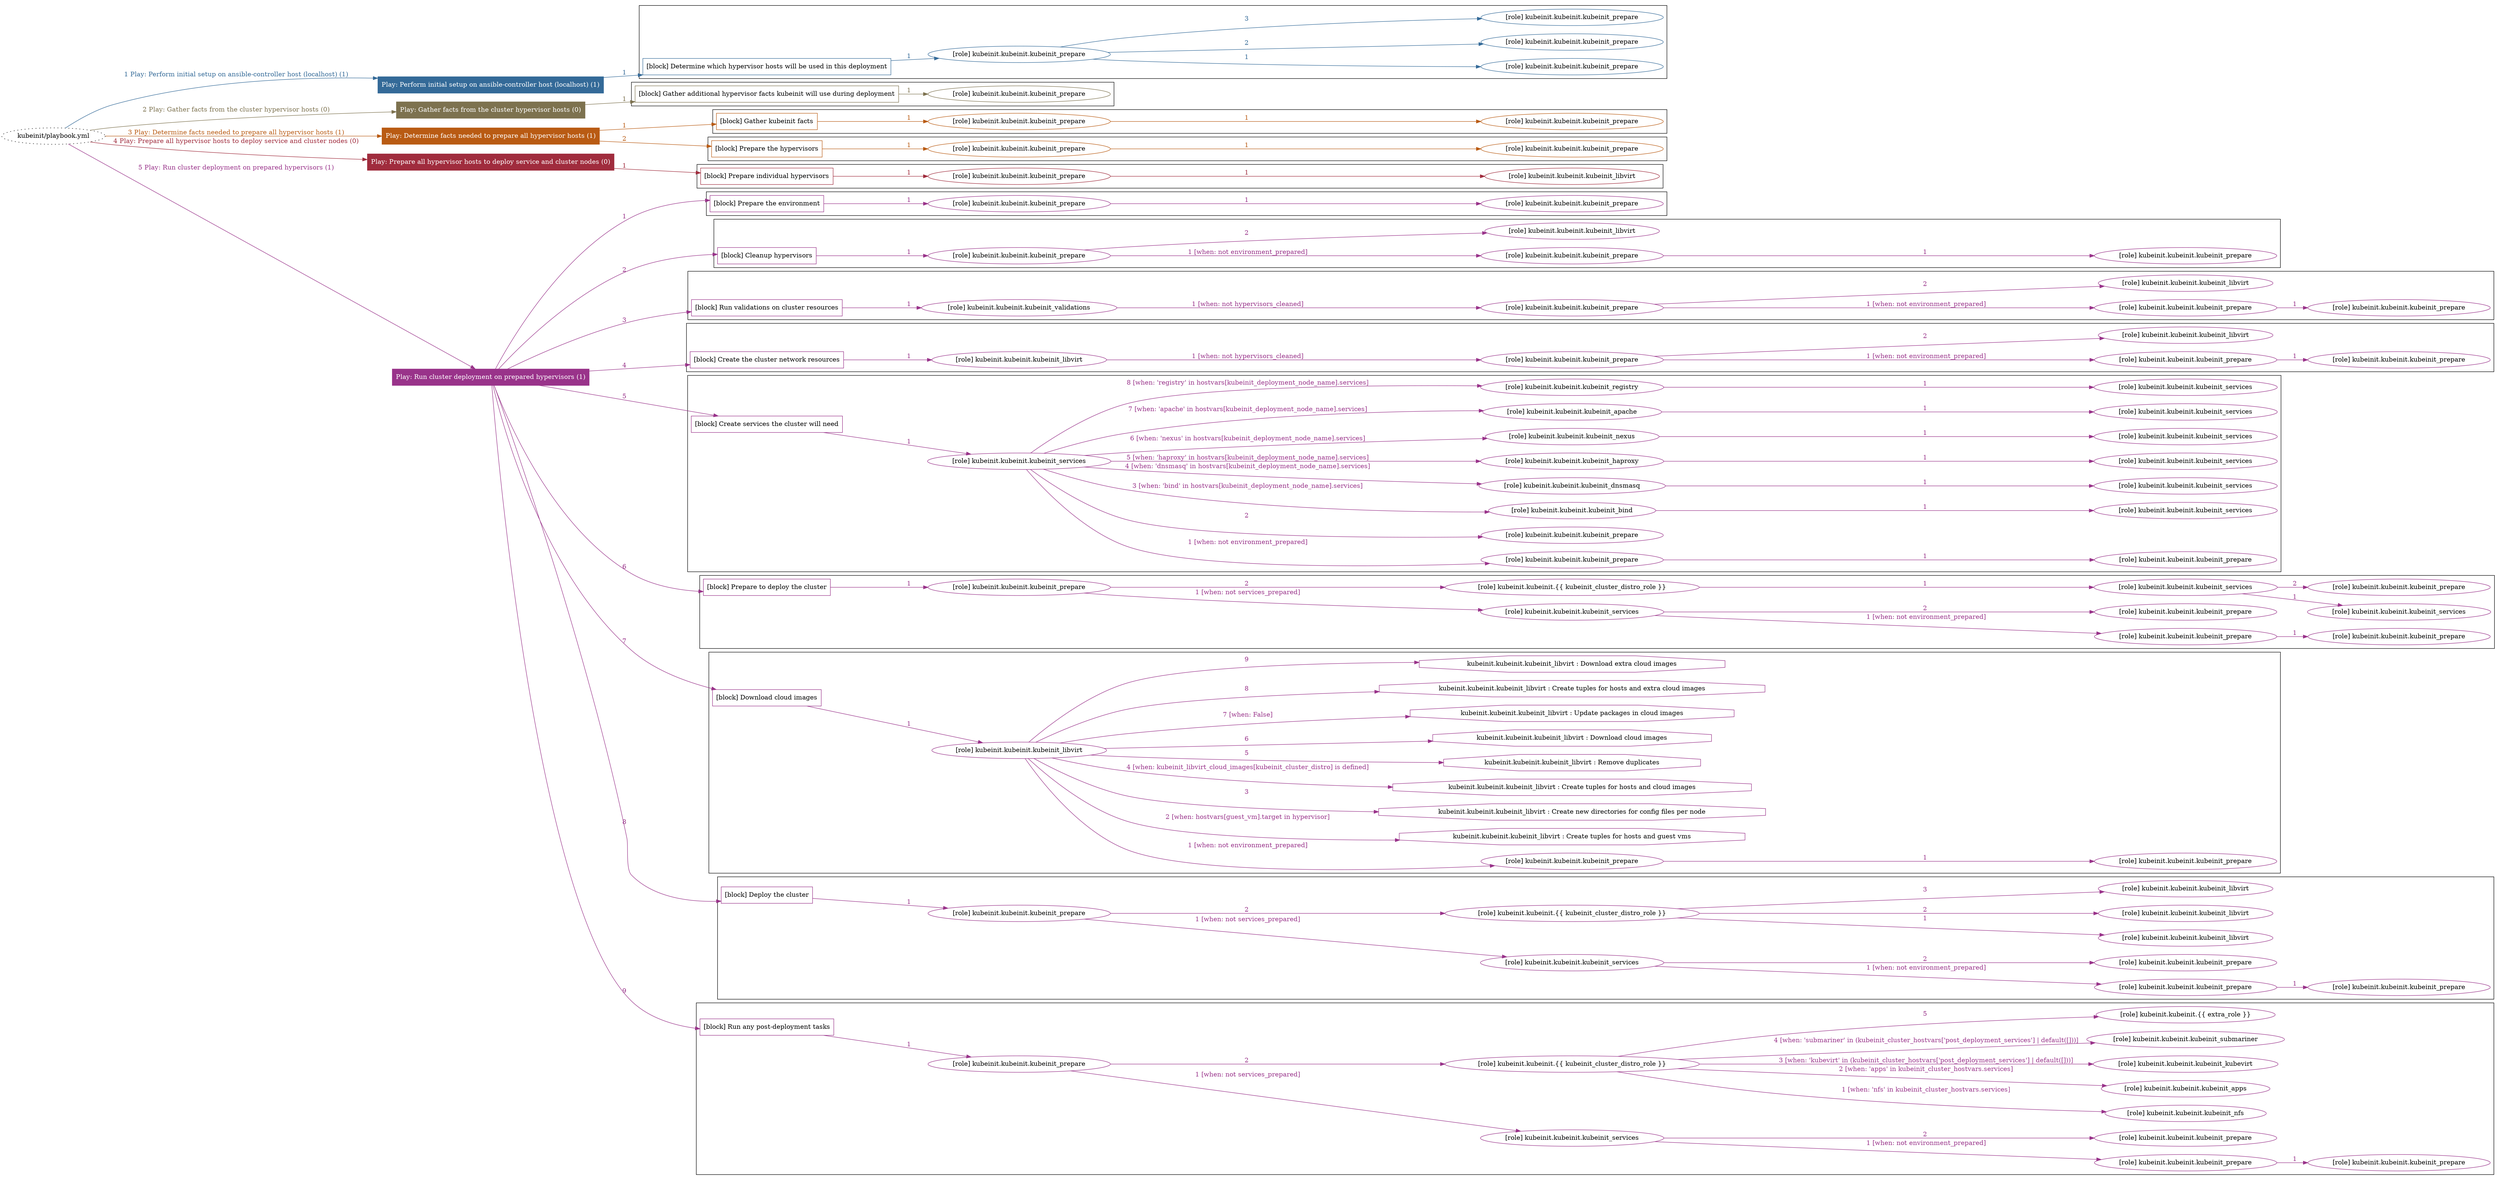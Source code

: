 digraph {
	graph [concentrate=true ordering=in rankdir=LR ratio=fill]
	edge [esep=5 sep=10]
	"kubeinit/playbook.yml" [URL="/home/runner/work/kubeinit/kubeinit/kubeinit/playbook.yml" id=playbook_8acc7122 style=dotted]
	"kubeinit/playbook.yml" -> play_055368ba [label="1 Play: Perform initial setup on ansible-controller host (localhost) (1)" color="#346a98" fontcolor="#346a98" id=edge_playbook_8acc7122_play_055368ba labeltooltip="1 Play: Perform initial setup on ansible-controller host (localhost) (1)" tooltip="1 Play: Perform initial setup on ansible-controller host (localhost) (1)"]
	subgraph "Play: Perform initial setup on ansible-controller host (localhost) (1)" {
		play_055368ba [label="Play: Perform initial setup on ansible-controller host (localhost) (1)" URL="/home/runner/work/kubeinit/kubeinit/kubeinit/playbook.yml" color="#346a98" fontcolor="#ffffff" id=play_055368ba shape=box style=filled tooltip=localhost]
		play_055368ba -> block_9cd0622a [label=1 color="#346a98" fontcolor="#346a98" id=edge_1_play_055368ba_block_9cd0622a labeltooltip=1 tooltip=1]
		subgraph cluster_block_9cd0622a {
			block_9cd0622a [label="[block] Determine which hypervisor hosts will be used in this deployment" URL="/home/runner/work/kubeinit/kubeinit/kubeinit/playbook.yml" color="#346a98" id=block_9cd0622a labeltooltip="Determine which hypervisor hosts will be used in this deployment" shape=box tooltip="Determine which hypervisor hosts will be used in this deployment"]
			block_9cd0622a -> role_b321a435 [label="1 " color="#346a98" fontcolor="#346a98" id=edge_1_block_9cd0622a_role_b321a435 labeltooltip="1 " tooltip="1 "]
			subgraph "kubeinit.kubeinit.kubeinit_prepare" {
				role_b321a435 [label="[role] kubeinit.kubeinit.kubeinit_prepare" URL="/home/runner/work/kubeinit/kubeinit/kubeinit/playbook.yml" color="#346a98" id=role_b321a435 tooltip="kubeinit.kubeinit.kubeinit_prepare"]
				role_b321a435 -> role_3ad2905a [label="1 " color="#346a98" fontcolor="#346a98" id=edge_1_role_b321a435_role_3ad2905a labeltooltip="1 " tooltip="1 "]
				subgraph "kubeinit.kubeinit.kubeinit_prepare" {
					role_3ad2905a [label="[role] kubeinit.kubeinit.kubeinit_prepare" URL="/home/runner/.ansible/collections/ansible_collections/kubeinit/kubeinit/roles/kubeinit_prepare/tasks/build_hypervisors_group.yml" color="#346a98" id=role_3ad2905a tooltip="kubeinit.kubeinit.kubeinit_prepare"]
				}
				role_b321a435 -> role_faac7aa3 [label="2 " color="#346a98" fontcolor="#346a98" id=edge_2_role_b321a435_role_faac7aa3 labeltooltip="2 " tooltip="2 "]
				subgraph "kubeinit.kubeinit.kubeinit_prepare" {
					role_faac7aa3 [label="[role] kubeinit.kubeinit.kubeinit_prepare" URL="/home/runner/.ansible/collections/ansible_collections/kubeinit/kubeinit/roles/kubeinit_prepare/tasks/build_hypervisors_group.yml" color="#346a98" id=role_faac7aa3 tooltip="kubeinit.kubeinit.kubeinit_prepare"]
				}
				role_b321a435 -> role_0eba70b4 [label="3 " color="#346a98" fontcolor="#346a98" id=edge_3_role_b321a435_role_0eba70b4 labeltooltip="3 " tooltip="3 "]
				subgraph "kubeinit.kubeinit.kubeinit_prepare" {
					role_0eba70b4 [label="[role] kubeinit.kubeinit.kubeinit_prepare" URL="/home/runner/.ansible/collections/ansible_collections/kubeinit/kubeinit/roles/kubeinit_prepare/tasks/build_hypervisors_group.yml" color="#346a98" id=role_0eba70b4 tooltip="kubeinit.kubeinit.kubeinit_prepare"]
				}
			}
		}
	}
	"kubeinit/playbook.yml" -> play_154487a5 [label="2 Play: Gather facts from the cluster hypervisor hosts (0)" color="#7d724f" fontcolor="#7d724f" id=edge_playbook_8acc7122_play_154487a5 labeltooltip="2 Play: Gather facts from the cluster hypervisor hosts (0)" tooltip="2 Play: Gather facts from the cluster hypervisor hosts (0)"]
	subgraph "Play: Gather facts from the cluster hypervisor hosts (0)" {
		play_154487a5 [label="Play: Gather facts from the cluster hypervisor hosts (0)" URL="/home/runner/work/kubeinit/kubeinit/kubeinit/playbook.yml" color="#7d724f" fontcolor="#ffffff" id=play_154487a5 shape=box style=filled tooltip="Play: Gather facts from the cluster hypervisor hosts (0)"]
		play_154487a5 -> block_16df0af8 [label=1 color="#7d724f" fontcolor="#7d724f" id=edge_1_play_154487a5_block_16df0af8 labeltooltip=1 tooltip=1]
		subgraph cluster_block_16df0af8 {
			block_16df0af8 [label="[block] Gather additional hypervisor facts kubeinit will use during deployment" URL="/home/runner/work/kubeinit/kubeinit/kubeinit/playbook.yml" color="#7d724f" id=block_16df0af8 labeltooltip="Gather additional hypervisor facts kubeinit will use during deployment" shape=box tooltip="Gather additional hypervisor facts kubeinit will use during deployment"]
			block_16df0af8 -> role_11e16436 [label="1 " color="#7d724f" fontcolor="#7d724f" id=edge_1_block_16df0af8_role_11e16436 labeltooltip="1 " tooltip="1 "]
			subgraph "kubeinit.kubeinit.kubeinit_prepare" {
				role_11e16436 [label="[role] kubeinit.kubeinit.kubeinit_prepare" URL="/home/runner/work/kubeinit/kubeinit/kubeinit/playbook.yml" color="#7d724f" id=role_11e16436 tooltip="kubeinit.kubeinit.kubeinit_prepare"]
			}
		}
	}
	"kubeinit/playbook.yml" -> play_773056f7 [label="3 Play: Determine facts needed to prepare all hypervisor hosts (1)" color="#b95b13" fontcolor="#b95b13" id=edge_playbook_8acc7122_play_773056f7 labeltooltip="3 Play: Determine facts needed to prepare all hypervisor hosts (1)" tooltip="3 Play: Determine facts needed to prepare all hypervisor hosts (1)"]
	subgraph "Play: Determine facts needed to prepare all hypervisor hosts (1)" {
		play_773056f7 [label="Play: Determine facts needed to prepare all hypervisor hosts (1)" URL="/home/runner/work/kubeinit/kubeinit/kubeinit/playbook.yml" color="#b95b13" fontcolor="#ffffff" id=play_773056f7 shape=box style=filled tooltip=localhost]
		play_773056f7 -> block_b946d9c5 [label=1 color="#b95b13" fontcolor="#b95b13" id=edge_1_play_773056f7_block_b946d9c5 labeltooltip=1 tooltip=1]
		subgraph cluster_block_b946d9c5 {
			block_b946d9c5 [label="[block] Gather kubeinit facts" URL="/home/runner/work/kubeinit/kubeinit/kubeinit/playbook.yml" color="#b95b13" id=block_b946d9c5 labeltooltip="Gather kubeinit facts" shape=box tooltip="Gather kubeinit facts"]
			block_b946d9c5 -> role_1a8c73c3 [label="1 " color="#b95b13" fontcolor="#b95b13" id=edge_1_block_b946d9c5_role_1a8c73c3 labeltooltip="1 " tooltip="1 "]
			subgraph "kubeinit.kubeinit.kubeinit_prepare" {
				role_1a8c73c3 [label="[role] kubeinit.kubeinit.kubeinit_prepare" URL="/home/runner/work/kubeinit/kubeinit/kubeinit/playbook.yml" color="#b95b13" id=role_1a8c73c3 tooltip="kubeinit.kubeinit.kubeinit_prepare"]
				role_1a8c73c3 -> role_1401dbda [label="1 " color="#b95b13" fontcolor="#b95b13" id=edge_1_role_1a8c73c3_role_1401dbda labeltooltip="1 " tooltip="1 "]
				subgraph "kubeinit.kubeinit.kubeinit_prepare" {
					role_1401dbda [label="[role] kubeinit.kubeinit.kubeinit_prepare" URL="/home/runner/.ansible/collections/ansible_collections/kubeinit/kubeinit/roles/kubeinit_prepare/tasks/gather_kubeinit_facts.yml" color="#b95b13" id=role_1401dbda tooltip="kubeinit.kubeinit.kubeinit_prepare"]
				}
			}
		}
		play_773056f7 -> block_0e504017 [label=2 color="#b95b13" fontcolor="#b95b13" id=edge_2_play_773056f7_block_0e504017 labeltooltip=2 tooltip=2]
		subgraph cluster_block_0e504017 {
			block_0e504017 [label="[block] Prepare the hypervisors" URL="/home/runner/work/kubeinit/kubeinit/kubeinit/playbook.yml" color="#b95b13" id=block_0e504017 labeltooltip="Prepare the hypervisors" shape=box tooltip="Prepare the hypervisors"]
			block_0e504017 -> role_1cb73514 [label="1 " color="#b95b13" fontcolor="#b95b13" id=edge_1_block_0e504017_role_1cb73514 labeltooltip="1 " tooltip="1 "]
			subgraph "kubeinit.kubeinit.kubeinit_prepare" {
				role_1cb73514 [label="[role] kubeinit.kubeinit.kubeinit_prepare" URL="/home/runner/work/kubeinit/kubeinit/kubeinit/playbook.yml" color="#b95b13" id=role_1cb73514 tooltip="kubeinit.kubeinit.kubeinit_prepare"]
				role_1cb73514 -> role_f66990b8 [label="1 " color="#b95b13" fontcolor="#b95b13" id=edge_1_role_1cb73514_role_f66990b8 labeltooltip="1 " tooltip="1 "]
				subgraph "kubeinit.kubeinit.kubeinit_prepare" {
					role_f66990b8 [label="[role] kubeinit.kubeinit.kubeinit_prepare" URL="/home/runner/.ansible/collections/ansible_collections/kubeinit/kubeinit/roles/kubeinit_prepare/tasks/gather_kubeinit_facts.yml" color="#b95b13" id=role_f66990b8 tooltip="kubeinit.kubeinit.kubeinit_prepare"]
				}
			}
		}
	}
	"kubeinit/playbook.yml" -> play_b32f1533 [label="4 Play: Prepare all hypervisor hosts to deploy service and cluster nodes (0)" color="#a02c3d" fontcolor="#a02c3d" id=edge_playbook_8acc7122_play_b32f1533 labeltooltip="4 Play: Prepare all hypervisor hosts to deploy service and cluster nodes (0)" tooltip="4 Play: Prepare all hypervisor hosts to deploy service and cluster nodes (0)"]
	subgraph "Play: Prepare all hypervisor hosts to deploy service and cluster nodes (0)" {
		play_b32f1533 [label="Play: Prepare all hypervisor hosts to deploy service and cluster nodes (0)" URL="/home/runner/work/kubeinit/kubeinit/kubeinit/playbook.yml" color="#a02c3d" fontcolor="#ffffff" id=play_b32f1533 shape=box style=filled tooltip="Play: Prepare all hypervisor hosts to deploy service and cluster nodes (0)"]
		play_b32f1533 -> block_41261415 [label=1 color="#a02c3d" fontcolor="#a02c3d" id=edge_1_play_b32f1533_block_41261415 labeltooltip=1 tooltip=1]
		subgraph cluster_block_41261415 {
			block_41261415 [label="[block] Prepare individual hypervisors" URL="/home/runner/work/kubeinit/kubeinit/kubeinit/playbook.yml" color="#a02c3d" id=block_41261415 labeltooltip="Prepare individual hypervisors" shape=box tooltip="Prepare individual hypervisors"]
			block_41261415 -> role_50151a56 [label="1 " color="#a02c3d" fontcolor="#a02c3d" id=edge_1_block_41261415_role_50151a56 labeltooltip="1 " tooltip="1 "]
			subgraph "kubeinit.kubeinit.kubeinit_prepare" {
				role_50151a56 [label="[role] kubeinit.kubeinit.kubeinit_prepare" URL="/home/runner/work/kubeinit/kubeinit/kubeinit/playbook.yml" color="#a02c3d" id=role_50151a56 tooltip="kubeinit.kubeinit.kubeinit_prepare"]
				role_50151a56 -> role_77604e1d [label="1 " color="#a02c3d" fontcolor="#a02c3d" id=edge_1_role_50151a56_role_77604e1d labeltooltip="1 " tooltip="1 "]
				subgraph "kubeinit.kubeinit.kubeinit_libvirt" {
					role_77604e1d [label="[role] kubeinit.kubeinit.kubeinit_libvirt" URL="/home/runner/.ansible/collections/ansible_collections/kubeinit/kubeinit/roles/kubeinit_prepare/tasks/prepare_hypervisor.yml" color="#a02c3d" id=role_77604e1d tooltip="kubeinit.kubeinit.kubeinit_libvirt"]
				}
			}
		}
	}
	"kubeinit/playbook.yml" -> play_2c78825a [label="5 Play: Run cluster deployment on prepared hypervisors (1)" color="#99338a" fontcolor="#99338a" id=edge_playbook_8acc7122_play_2c78825a labeltooltip="5 Play: Run cluster deployment on prepared hypervisors (1)" tooltip="5 Play: Run cluster deployment on prepared hypervisors (1)"]
	subgraph "Play: Run cluster deployment on prepared hypervisors (1)" {
		play_2c78825a [label="Play: Run cluster deployment on prepared hypervisors (1)" URL="/home/runner/work/kubeinit/kubeinit/kubeinit/playbook.yml" color="#99338a" fontcolor="#ffffff" id=play_2c78825a shape=box style=filled tooltip=localhost]
		play_2c78825a -> block_14694b94 [label=1 color="#99338a" fontcolor="#99338a" id=edge_1_play_2c78825a_block_14694b94 labeltooltip=1 tooltip=1]
		subgraph cluster_block_14694b94 {
			block_14694b94 [label="[block] Prepare the environment" URL="/home/runner/work/kubeinit/kubeinit/kubeinit/playbook.yml" color="#99338a" id=block_14694b94 labeltooltip="Prepare the environment" shape=box tooltip="Prepare the environment"]
			block_14694b94 -> role_b875443b [label="1 " color="#99338a" fontcolor="#99338a" id=edge_1_block_14694b94_role_b875443b labeltooltip="1 " tooltip="1 "]
			subgraph "kubeinit.kubeinit.kubeinit_prepare" {
				role_b875443b [label="[role] kubeinit.kubeinit.kubeinit_prepare" URL="/home/runner/work/kubeinit/kubeinit/kubeinit/playbook.yml" color="#99338a" id=role_b875443b tooltip="kubeinit.kubeinit.kubeinit_prepare"]
				role_b875443b -> role_2b0bcfcd [label="1 " color="#99338a" fontcolor="#99338a" id=edge_1_role_b875443b_role_2b0bcfcd labeltooltip="1 " tooltip="1 "]
				subgraph "kubeinit.kubeinit.kubeinit_prepare" {
					role_2b0bcfcd [label="[role] kubeinit.kubeinit.kubeinit_prepare" URL="/home/runner/.ansible/collections/ansible_collections/kubeinit/kubeinit/roles/kubeinit_prepare/tasks/gather_kubeinit_facts.yml" color="#99338a" id=role_2b0bcfcd tooltip="kubeinit.kubeinit.kubeinit_prepare"]
				}
			}
		}
		play_2c78825a -> block_43b31aeb [label=2 color="#99338a" fontcolor="#99338a" id=edge_2_play_2c78825a_block_43b31aeb labeltooltip=2 tooltip=2]
		subgraph cluster_block_43b31aeb {
			block_43b31aeb [label="[block] Cleanup hypervisors" URL="/home/runner/work/kubeinit/kubeinit/kubeinit/playbook.yml" color="#99338a" id=block_43b31aeb labeltooltip="Cleanup hypervisors" shape=box tooltip="Cleanup hypervisors"]
			block_43b31aeb -> role_be0dad6c [label="1 " color="#99338a" fontcolor="#99338a" id=edge_1_block_43b31aeb_role_be0dad6c labeltooltip="1 " tooltip="1 "]
			subgraph "kubeinit.kubeinit.kubeinit_prepare" {
				role_be0dad6c [label="[role] kubeinit.kubeinit.kubeinit_prepare" URL="/home/runner/work/kubeinit/kubeinit/kubeinit/playbook.yml" color="#99338a" id=role_be0dad6c tooltip="kubeinit.kubeinit.kubeinit_prepare"]
				role_be0dad6c -> role_e060041f [label="1 [when: not environment_prepared]" color="#99338a" fontcolor="#99338a" id=edge_1_role_be0dad6c_role_e060041f labeltooltip="1 [when: not environment_prepared]" tooltip="1 [when: not environment_prepared]"]
				subgraph "kubeinit.kubeinit.kubeinit_prepare" {
					role_e060041f [label="[role] kubeinit.kubeinit.kubeinit_prepare" URL="/home/runner/.ansible/collections/ansible_collections/kubeinit/kubeinit/roles/kubeinit_prepare/tasks/cleanup_hypervisors.yml" color="#99338a" id=role_e060041f tooltip="kubeinit.kubeinit.kubeinit_prepare"]
					role_e060041f -> role_255980b9 [label="1 " color="#99338a" fontcolor="#99338a" id=edge_1_role_e060041f_role_255980b9 labeltooltip="1 " tooltip="1 "]
					subgraph "kubeinit.kubeinit.kubeinit_prepare" {
						role_255980b9 [label="[role] kubeinit.kubeinit.kubeinit_prepare" URL="/home/runner/.ansible/collections/ansible_collections/kubeinit/kubeinit/roles/kubeinit_prepare/tasks/gather_kubeinit_facts.yml" color="#99338a" id=role_255980b9 tooltip="kubeinit.kubeinit.kubeinit_prepare"]
					}
				}
				role_be0dad6c -> role_e2155253 [label="2 " color="#99338a" fontcolor="#99338a" id=edge_2_role_be0dad6c_role_e2155253 labeltooltip="2 " tooltip="2 "]
				subgraph "kubeinit.kubeinit.kubeinit_libvirt" {
					role_e2155253 [label="[role] kubeinit.kubeinit.kubeinit_libvirt" URL="/home/runner/.ansible/collections/ansible_collections/kubeinit/kubeinit/roles/kubeinit_prepare/tasks/cleanup_hypervisors.yml" color="#99338a" id=role_e2155253 tooltip="kubeinit.kubeinit.kubeinit_libvirt"]
				}
			}
		}
		play_2c78825a -> block_7e7cb596 [label=3 color="#99338a" fontcolor="#99338a" id=edge_3_play_2c78825a_block_7e7cb596 labeltooltip=3 tooltip=3]
		subgraph cluster_block_7e7cb596 {
			block_7e7cb596 [label="[block] Run validations on cluster resources" URL="/home/runner/work/kubeinit/kubeinit/kubeinit/playbook.yml" color="#99338a" id=block_7e7cb596 labeltooltip="Run validations on cluster resources" shape=box tooltip="Run validations on cluster resources"]
			block_7e7cb596 -> role_c0f27262 [label="1 " color="#99338a" fontcolor="#99338a" id=edge_1_block_7e7cb596_role_c0f27262 labeltooltip="1 " tooltip="1 "]
			subgraph "kubeinit.kubeinit.kubeinit_validations" {
				role_c0f27262 [label="[role] kubeinit.kubeinit.kubeinit_validations" URL="/home/runner/work/kubeinit/kubeinit/kubeinit/playbook.yml" color="#99338a" id=role_c0f27262 tooltip="kubeinit.kubeinit.kubeinit_validations"]
				role_c0f27262 -> role_0dc8b011 [label="1 [when: not hypervisors_cleaned]" color="#99338a" fontcolor="#99338a" id=edge_1_role_c0f27262_role_0dc8b011 labeltooltip="1 [when: not hypervisors_cleaned]" tooltip="1 [when: not hypervisors_cleaned]"]
				subgraph "kubeinit.kubeinit.kubeinit_prepare" {
					role_0dc8b011 [label="[role] kubeinit.kubeinit.kubeinit_prepare" URL="/home/runner/.ansible/collections/ansible_collections/kubeinit/kubeinit/roles/kubeinit_validations/tasks/main.yml" color="#99338a" id=role_0dc8b011 tooltip="kubeinit.kubeinit.kubeinit_prepare"]
					role_0dc8b011 -> role_ab8c760f [label="1 [when: not environment_prepared]" color="#99338a" fontcolor="#99338a" id=edge_1_role_0dc8b011_role_ab8c760f labeltooltip="1 [when: not environment_prepared]" tooltip="1 [when: not environment_prepared]"]
					subgraph "kubeinit.kubeinit.kubeinit_prepare" {
						role_ab8c760f [label="[role] kubeinit.kubeinit.kubeinit_prepare" URL="/home/runner/.ansible/collections/ansible_collections/kubeinit/kubeinit/roles/kubeinit_prepare/tasks/cleanup_hypervisors.yml" color="#99338a" id=role_ab8c760f tooltip="kubeinit.kubeinit.kubeinit_prepare"]
						role_ab8c760f -> role_893e3db9 [label="1 " color="#99338a" fontcolor="#99338a" id=edge_1_role_ab8c760f_role_893e3db9 labeltooltip="1 " tooltip="1 "]
						subgraph "kubeinit.kubeinit.kubeinit_prepare" {
							role_893e3db9 [label="[role] kubeinit.kubeinit.kubeinit_prepare" URL="/home/runner/.ansible/collections/ansible_collections/kubeinit/kubeinit/roles/kubeinit_prepare/tasks/gather_kubeinit_facts.yml" color="#99338a" id=role_893e3db9 tooltip="kubeinit.kubeinit.kubeinit_prepare"]
						}
					}
					role_0dc8b011 -> role_ab587230 [label="2 " color="#99338a" fontcolor="#99338a" id=edge_2_role_0dc8b011_role_ab587230 labeltooltip="2 " tooltip="2 "]
					subgraph "kubeinit.kubeinit.kubeinit_libvirt" {
						role_ab587230 [label="[role] kubeinit.kubeinit.kubeinit_libvirt" URL="/home/runner/.ansible/collections/ansible_collections/kubeinit/kubeinit/roles/kubeinit_prepare/tasks/cleanup_hypervisors.yml" color="#99338a" id=role_ab587230 tooltip="kubeinit.kubeinit.kubeinit_libvirt"]
					}
				}
			}
		}
		play_2c78825a -> block_f83cd84d [label=4 color="#99338a" fontcolor="#99338a" id=edge_4_play_2c78825a_block_f83cd84d labeltooltip=4 tooltip=4]
		subgraph cluster_block_f83cd84d {
			block_f83cd84d [label="[block] Create the cluster network resources" URL="/home/runner/work/kubeinit/kubeinit/kubeinit/playbook.yml" color="#99338a" id=block_f83cd84d labeltooltip="Create the cluster network resources" shape=box tooltip="Create the cluster network resources"]
			block_f83cd84d -> role_9f798d1d [label="1 " color="#99338a" fontcolor="#99338a" id=edge_1_block_f83cd84d_role_9f798d1d labeltooltip="1 " tooltip="1 "]
			subgraph "kubeinit.kubeinit.kubeinit_libvirt" {
				role_9f798d1d [label="[role] kubeinit.kubeinit.kubeinit_libvirt" URL="/home/runner/work/kubeinit/kubeinit/kubeinit/playbook.yml" color="#99338a" id=role_9f798d1d tooltip="kubeinit.kubeinit.kubeinit_libvirt"]
				role_9f798d1d -> role_b241043e [label="1 [when: not hypervisors_cleaned]" color="#99338a" fontcolor="#99338a" id=edge_1_role_9f798d1d_role_b241043e labeltooltip="1 [when: not hypervisors_cleaned]" tooltip="1 [when: not hypervisors_cleaned]"]
				subgraph "kubeinit.kubeinit.kubeinit_prepare" {
					role_b241043e [label="[role] kubeinit.kubeinit.kubeinit_prepare" URL="/home/runner/.ansible/collections/ansible_collections/kubeinit/kubeinit/roles/kubeinit_libvirt/tasks/create_network.yml" color="#99338a" id=role_b241043e tooltip="kubeinit.kubeinit.kubeinit_prepare"]
					role_b241043e -> role_e52ae0af [label="1 [when: not environment_prepared]" color="#99338a" fontcolor="#99338a" id=edge_1_role_b241043e_role_e52ae0af labeltooltip="1 [when: not environment_prepared]" tooltip="1 [when: not environment_prepared]"]
					subgraph "kubeinit.kubeinit.kubeinit_prepare" {
						role_e52ae0af [label="[role] kubeinit.kubeinit.kubeinit_prepare" URL="/home/runner/.ansible/collections/ansible_collections/kubeinit/kubeinit/roles/kubeinit_prepare/tasks/cleanup_hypervisors.yml" color="#99338a" id=role_e52ae0af tooltip="kubeinit.kubeinit.kubeinit_prepare"]
						role_e52ae0af -> role_85166c52 [label="1 " color="#99338a" fontcolor="#99338a" id=edge_1_role_e52ae0af_role_85166c52 labeltooltip="1 " tooltip="1 "]
						subgraph "kubeinit.kubeinit.kubeinit_prepare" {
							role_85166c52 [label="[role] kubeinit.kubeinit.kubeinit_prepare" URL="/home/runner/.ansible/collections/ansible_collections/kubeinit/kubeinit/roles/kubeinit_prepare/tasks/gather_kubeinit_facts.yml" color="#99338a" id=role_85166c52 tooltip="kubeinit.kubeinit.kubeinit_prepare"]
						}
					}
					role_b241043e -> role_004bcf8d [label="2 " color="#99338a" fontcolor="#99338a" id=edge_2_role_b241043e_role_004bcf8d labeltooltip="2 " tooltip="2 "]
					subgraph "kubeinit.kubeinit.kubeinit_libvirt" {
						role_004bcf8d [label="[role] kubeinit.kubeinit.kubeinit_libvirt" URL="/home/runner/.ansible/collections/ansible_collections/kubeinit/kubeinit/roles/kubeinit_prepare/tasks/cleanup_hypervisors.yml" color="#99338a" id=role_004bcf8d tooltip="kubeinit.kubeinit.kubeinit_libvirt"]
					}
				}
			}
		}
		play_2c78825a -> block_ec16dcaa [label=5 color="#99338a" fontcolor="#99338a" id=edge_5_play_2c78825a_block_ec16dcaa labeltooltip=5 tooltip=5]
		subgraph cluster_block_ec16dcaa {
			block_ec16dcaa [label="[block] Create services the cluster will need" URL="/home/runner/work/kubeinit/kubeinit/kubeinit/playbook.yml" color="#99338a" id=block_ec16dcaa labeltooltip="Create services the cluster will need" shape=box tooltip="Create services the cluster will need"]
			block_ec16dcaa -> role_a5c4cbb5 [label="1 " color="#99338a" fontcolor="#99338a" id=edge_1_block_ec16dcaa_role_a5c4cbb5 labeltooltip="1 " tooltip="1 "]
			subgraph "kubeinit.kubeinit.kubeinit_services" {
				role_a5c4cbb5 [label="[role] kubeinit.kubeinit.kubeinit_services" URL="/home/runner/work/kubeinit/kubeinit/kubeinit/playbook.yml" color="#99338a" id=role_a5c4cbb5 tooltip="kubeinit.kubeinit.kubeinit_services"]
				role_a5c4cbb5 -> role_b9953286 [label="1 [when: not environment_prepared]" color="#99338a" fontcolor="#99338a" id=edge_1_role_a5c4cbb5_role_b9953286 labeltooltip="1 [when: not environment_prepared]" tooltip="1 [when: not environment_prepared]"]
				subgraph "kubeinit.kubeinit.kubeinit_prepare" {
					role_b9953286 [label="[role] kubeinit.kubeinit.kubeinit_prepare" URL="/home/runner/.ansible/collections/ansible_collections/kubeinit/kubeinit/roles/kubeinit_services/tasks/main.yml" color="#99338a" id=role_b9953286 tooltip="kubeinit.kubeinit.kubeinit_prepare"]
					role_b9953286 -> role_d37a9f11 [label="1 " color="#99338a" fontcolor="#99338a" id=edge_1_role_b9953286_role_d37a9f11 labeltooltip="1 " tooltip="1 "]
					subgraph "kubeinit.kubeinit.kubeinit_prepare" {
						role_d37a9f11 [label="[role] kubeinit.kubeinit.kubeinit_prepare" URL="/home/runner/.ansible/collections/ansible_collections/kubeinit/kubeinit/roles/kubeinit_prepare/tasks/gather_kubeinit_facts.yml" color="#99338a" id=role_d37a9f11 tooltip="kubeinit.kubeinit.kubeinit_prepare"]
					}
				}
				role_a5c4cbb5 -> role_a608618c [label="2 " color="#99338a" fontcolor="#99338a" id=edge_2_role_a5c4cbb5_role_a608618c labeltooltip="2 " tooltip="2 "]
				subgraph "kubeinit.kubeinit.kubeinit_prepare" {
					role_a608618c [label="[role] kubeinit.kubeinit.kubeinit_prepare" URL="/home/runner/.ansible/collections/ansible_collections/kubeinit/kubeinit/roles/kubeinit_services/tasks/00_create_service_pod.yml" color="#99338a" id=role_a608618c tooltip="kubeinit.kubeinit.kubeinit_prepare"]
				}
				role_a5c4cbb5 -> role_401cc663 [label="3 [when: 'bind' in hostvars[kubeinit_deployment_node_name].services]" color="#99338a" fontcolor="#99338a" id=edge_3_role_a5c4cbb5_role_401cc663 labeltooltip="3 [when: 'bind' in hostvars[kubeinit_deployment_node_name].services]" tooltip="3 [when: 'bind' in hostvars[kubeinit_deployment_node_name].services]"]
				subgraph "kubeinit.kubeinit.kubeinit_bind" {
					role_401cc663 [label="[role] kubeinit.kubeinit.kubeinit_bind" URL="/home/runner/.ansible/collections/ansible_collections/kubeinit/kubeinit/roles/kubeinit_services/tasks/start_services_containers.yml" color="#99338a" id=role_401cc663 tooltip="kubeinit.kubeinit.kubeinit_bind"]
					role_401cc663 -> role_d2188cb8 [label="1 " color="#99338a" fontcolor="#99338a" id=edge_1_role_401cc663_role_d2188cb8 labeltooltip="1 " tooltip="1 "]
					subgraph "kubeinit.kubeinit.kubeinit_services" {
						role_d2188cb8 [label="[role] kubeinit.kubeinit.kubeinit_services" URL="/home/runner/.ansible/collections/ansible_collections/kubeinit/kubeinit/roles/kubeinit_bind/tasks/main.yml" color="#99338a" id=role_d2188cb8 tooltip="kubeinit.kubeinit.kubeinit_services"]
					}
				}
				role_a5c4cbb5 -> role_1601eb95 [label="4 [when: 'dnsmasq' in hostvars[kubeinit_deployment_node_name].services]" color="#99338a" fontcolor="#99338a" id=edge_4_role_a5c4cbb5_role_1601eb95 labeltooltip="4 [when: 'dnsmasq' in hostvars[kubeinit_deployment_node_name].services]" tooltip="4 [when: 'dnsmasq' in hostvars[kubeinit_deployment_node_name].services]"]
				subgraph "kubeinit.kubeinit.kubeinit_dnsmasq" {
					role_1601eb95 [label="[role] kubeinit.kubeinit.kubeinit_dnsmasq" URL="/home/runner/.ansible/collections/ansible_collections/kubeinit/kubeinit/roles/kubeinit_services/tasks/start_services_containers.yml" color="#99338a" id=role_1601eb95 tooltip="kubeinit.kubeinit.kubeinit_dnsmasq"]
					role_1601eb95 -> role_7f98b9ae [label="1 " color="#99338a" fontcolor="#99338a" id=edge_1_role_1601eb95_role_7f98b9ae labeltooltip="1 " tooltip="1 "]
					subgraph "kubeinit.kubeinit.kubeinit_services" {
						role_7f98b9ae [label="[role] kubeinit.kubeinit.kubeinit_services" URL="/home/runner/.ansible/collections/ansible_collections/kubeinit/kubeinit/roles/kubeinit_dnsmasq/tasks/main.yml" color="#99338a" id=role_7f98b9ae tooltip="kubeinit.kubeinit.kubeinit_services"]
					}
				}
				role_a5c4cbb5 -> role_09a3c6ac [label="5 [when: 'haproxy' in hostvars[kubeinit_deployment_node_name].services]" color="#99338a" fontcolor="#99338a" id=edge_5_role_a5c4cbb5_role_09a3c6ac labeltooltip="5 [when: 'haproxy' in hostvars[kubeinit_deployment_node_name].services]" tooltip="5 [when: 'haproxy' in hostvars[kubeinit_deployment_node_name].services]"]
				subgraph "kubeinit.kubeinit.kubeinit_haproxy" {
					role_09a3c6ac [label="[role] kubeinit.kubeinit.kubeinit_haproxy" URL="/home/runner/.ansible/collections/ansible_collections/kubeinit/kubeinit/roles/kubeinit_services/tasks/start_services_containers.yml" color="#99338a" id=role_09a3c6ac tooltip="kubeinit.kubeinit.kubeinit_haproxy"]
					role_09a3c6ac -> role_3c6b692c [label="1 " color="#99338a" fontcolor="#99338a" id=edge_1_role_09a3c6ac_role_3c6b692c labeltooltip="1 " tooltip="1 "]
					subgraph "kubeinit.kubeinit.kubeinit_services" {
						role_3c6b692c [label="[role] kubeinit.kubeinit.kubeinit_services" URL="/home/runner/.ansible/collections/ansible_collections/kubeinit/kubeinit/roles/kubeinit_haproxy/tasks/main.yml" color="#99338a" id=role_3c6b692c tooltip="kubeinit.kubeinit.kubeinit_services"]
					}
				}
				role_a5c4cbb5 -> role_81bdf7d3 [label="6 [when: 'nexus' in hostvars[kubeinit_deployment_node_name].services]" color="#99338a" fontcolor="#99338a" id=edge_6_role_a5c4cbb5_role_81bdf7d3 labeltooltip="6 [when: 'nexus' in hostvars[kubeinit_deployment_node_name].services]" tooltip="6 [when: 'nexus' in hostvars[kubeinit_deployment_node_name].services]"]
				subgraph "kubeinit.kubeinit.kubeinit_nexus" {
					role_81bdf7d3 [label="[role] kubeinit.kubeinit.kubeinit_nexus" URL="/home/runner/.ansible/collections/ansible_collections/kubeinit/kubeinit/roles/kubeinit_services/tasks/start_services_containers.yml" color="#99338a" id=role_81bdf7d3 tooltip="kubeinit.kubeinit.kubeinit_nexus"]
					role_81bdf7d3 -> role_8a72220c [label="1 " color="#99338a" fontcolor="#99338a" id=edge_1_role_81bdf7d3_role_8a72220c labeltooltip="1 " tooltip="1 "]
					subgraph "kubeinit.kubeinit.kubeinit_services" {
						role_8a72220c [label="[role] kubeinit.kubeinit.kubeinit_services" URL="/home/runner/.ansible/collections/ansible_collections/kubeinit/kubeinit/roles/kubeinit_nexus/tasks/main.yml" color="#99338a" id=role_8a72220c tooltip="kubeinit.kubeinit.kubeinit_services"]
					}
				}
				role_a5c4cbb5 -> role_73fcd0ea [label="7 [when: 'apache' in hostvars[kubeinit_deployment_node_name].services]" color="#99338a" fontcolor="#99338a" id=edge_7_role_a5c4cbb5_role_73fcd0ea labeltooltip="7 [when: 'apache' in hostvars[kubeinit_deployment_node_name].services]" tooltip="7 [when: 'apache' in hostvars[kubeinit_deployment_node_name].services]"]
				subgraph "kubeinit.kubeinit.kubeinit_apache" {
					role_73fcd0ea [label="[role] kubeinit.kubeinit.kubeinit_apache" URL="/home/runner/.ansible/collections/ansible_collections/kubeinit/kubeinit/roles/kubeinit_services/tasks/start_services_containers.yml" color="#99338a" id=role_73fcd0ea tooltip="kubeinit.kubeinit.kubeinit_apache"]
					role_73fcd0ea -> role_12d2205e [label="1 " color="#99338a" fontcolor="#99338a" id=edge_1_role_73fcd0ea_role_12d2205e labeltooltip="1 " tooltip="1 "]
					subgraph "kubeinit.kubeinit.kubeinit_services" {
						role_12d2205e [label="[role] kubeinit.kubeinit.kubeinit_services" URL="/home/runner/.ansible/collections/ansible_collections/kubeinit/kubeinit/roles/kubeinit_apache/tasks/main.yml" color="#99338a" id=role_12d2205e tooltip="kubeinit.kubeinit.kubeinit_services"]
					}
				}
				role_a5c4cbb5 -> role_12705020 [label="8 [when: 'registry' in hostvars[kubeinit_deployment_node_name].services]" color="#99338a" fontcolor="#99338a" id=edge_8_role_a5c4cbb5_role_12705020 labeltooltip="8 [when: 'registry' in hostvars[kubeinit_deployment_node_name].services]" tooltip="8 [when: 'registry' in hostvars[kubeinit_deployment_node_name].services]"]
				subgraph "kubeinit.kubeinit.kubeinit_registry" {
					role_12705020 [label="[role] kubeinit.kubeinit.kubeinit_registry" URL="/home/runner/.ansible/collections/ansible_collections/kubeinit/kubeinit/roles/kubeinit_services/tasks/start_services_containers.yml" color="#99338a" id=role_12705020 tooltip="kubeinit.kubeinit.kubeinit_registry"]
					role_12705020 -> role_2b5047cd [label="1 " color="#99338a" fontcolor="#99338a" id=edge_1_role_12705020_role_2b5047cd labeltooltip="1 " tooltip="1 "]
					subgraph "kubeinit.kubeinit.kubeinit_services" {
						role_2b5047cd [label="[role] kubeinit.kubeinit.kubeinit_services" URL="/home/runner/.ansible/collections/ansible_collections/kubeinit/kubeinit/roles/kubeinit_registry/tasks/main.yml" color="#99338a" id=role_2b5047cd tooltip="kubeinit.kubeinit.kubeinit_services"]
					}
				}
			}
		}
		play_2c78825a -> block_62f95aef [label=6 color="#99338a" fontcolor="#99338a" id=edge_6_play_2c78825a_block_62f95aef labeltooltip=6 tooltip=6]
		subgraph cluster_block_62f95aef {
			block_62f95aef [label="[block] Prepare to deploy the cluster" URL="/home/runner/work/kubeinit/kubeinit/kubeinit/playbook.yml" color="#99338a" id=block_62f95aef labeltooltip="Prepare to deploy the cluster" shape=box tooltip="Prepare to deploy the cluster"]
			block_62f95aef -> role_a9c439c4 [label="1 " color="#99338a" fontcolor="#99338a" id=edge_1_block_62f95aef_role_a9c439c4 labeltooltip="1 " tooltip="1 "]
			subgraph "kubeinit.kubeinit.kubeinit_prepare" {
				role_a9c439c4 [label="[role] kubeinit.kubeinit.kubeinit_prepare" URL="/home/runner/work/kubeinit/kubeinit/kubeinit/playbook.yml" color="#99338a" id=role_a9c439c4 tooltip="kubeinit.kubeinit.kubeinit_prepare"]
				role_a9c439c4 -> role_eb43047f [label="1 [when: not services_prepared]" color="#99338a" fontcolor="#99338a" id=edge_1_role_a9c439c4_role_eb43047f labeltooltip="1 [when: not services_prepared]" tooltip="1 [when: not services_prepared]"]
				subgraph "kubeinit.kubeinit.kubeinit_services" {
					role_eb43047f [label="[role] kubeinit.kubeinit.kubeinit_services" URL="/home/runner/.ansible/collections/ansible_collections/kubeinit/kubeinit/roles/kubeinit_prepare/tasks/prepare_cluster.yml" color="#99338a" id=role_eb43047f tooltip="kubeinit.kubeinit.kubeinit_services"]
					role_eb43047f -> role_9f7d0599 [label="1 [when: not environment_prepared]" color="#99338a" fontcolor="#99338a" id=edge_1_role_eb43047f_role_9f7d0599 labeltooltip="1 [when: not environment_prepared]" tooltip="1 [when: not environment_prepared]"]
					subgraph "kubeinit.kubeinit.kubeinit_prepare" {
						role_9f7d0599 [label="[role] kubeinit.kubeinit.kubeinit_prepare" URL="/home/runner/.ansible/collections/ansible_collections/kubeinit/kubeinit/roles/kubeinit_services/tasks/prepare_services.yml" color="#99338a" id=role_9f7d0599 tooltip="kubeinit.kubeinit.kubeinit_prepare"]
						role_9f7d0599 -> role_de149d90 [label="1 " color="#99338a" fontcolor="#99338a" id=edge_1_role_9f7d0599_role_de149d90 labeltooltip="1 " tooltip="1 "]
						subgraph "kubeinit.kubeinit.kubeinit_prepare" {
							role_de149d90 [label="[role] kubeinit.kubeinit.kubeinit_prepare" URL="/home/runner/.ansible/collections/ansible_collections/kubeinit/kubeinit/roles/kubeinit_prepare/tasks/gather_kubeinit_facts.yml" color="#99338a" id=role_de149d90 tooltip="kubeinit.kubeinit.kubeinit_prepare"]
						}
					}
					role_eb43047f -> role_549b432a [label="2 " color="#99338a" fontcolor="#99338a" id=edge_2_role_eb43047f_role_549b432a labeltooltip="2 " tooltip="2 "]
					subgraph "kubeinit.kubeinit.kubeinit_prepare" {
						role_549b432a [label="[role] kubeinit.kubeinit.kubeinit_prepare" URL="/home/runner/.ansible/collections/ansible_collections/kubeinit/kubeinit/roles/kubeinit_services/tasks/prepare_services.yml" color="#99338a" id=role_549b432a tooltip="kubeinit.kubeinit.kubeinit_prepare"]
					}
				}
				role_a9c439c4 -> role_f04e8d57 [label="2 " color="#99338a" fontcolor="#99338a" id=edge_2_role_a9c439c4_role_f04e8d57 labeltooltip="2 " tooltip="2 "]
				subgraph "kubeinit.kubeinit.{{ kubeinit_cluster_distro_role }}" {
					role_f04e8d57 [label="[role] kubeinit.kubeinit.{{ kubeinit_cluster_distro_role }}" URL="/home/runner/.ansible/collections/ansible_collections/kubeinit/kubeinit/roles/kubeinit_prepare/tasks/prepare_cluster.yml" color="#99338a" id=role_f04e8d57 tooltip="kubeinit.kubeinit.{{ kubeinit_cluster_distro_role }}"]
					role_f04e8d57 -> role_eed10f41 [label="1 " color="#99338a" fontcolor="#99338a" id=edge_1_role_f04e8d57_role_eed10f41 labeltooltip="1 " tooltip="1 "]
					subgraph "kubeinit.kubeinit.kubeinit_services" {
						role_eed10f41 [label="[role] kubeinit.kubeinit.kubeinit_services" URL="/home/runner/.ansible/collections/ansible_collections/kubeinit/kubeinit/roles/kubeinit_openshift/tasks/prepare_cluster.yml" color="#99338a" id=role_eed10f41 tooltip="kubeinit.kubeinit.kubeinit_services"]
						role_eed10f41 -> role_cc7cca72 [label="1 " color="#99338a" fontcolor="#99338a" id=edge_1_role_eed10f41_role_cc7cca72 labeltooltip="1 " tooltip="1 "]
						subgraph "kubeinit.kubeinit.kubeinit_services" {
							role_cc7cca72 [label="[role] kubeinit.kubeinit.kubeinit_services" URL="/home/runner/.ansible/collections/ansible_collections/kubeinit/kubeinit/roles/kubeinit_services/tasks/create_provision_container.yml" color="#99338a" id=role_cc7cca72 tooltip="kubeinit.kubeinit.kubeinit_services"]
						}
						role_eed10f41 -> role_3ee51371 [label="2 " color="#99338a" fontcolor="#99338a" id=edge_2_role_eed10f41_role_3ee51371 labeltooltip="2 " tooltip="2 "]
						subgraph "kubeinit.kubeinit.kubeinit_prepare" {
							role_3ee51371 [label="[role] kubeinit.kubeinit.kubeinit_prepare" URL="/home/runner/.ansible/collections/ansible_collections/kubeinit/kubeinit/roles/kubeinit_services/tasks/create_provision_container.yml" color="#99338a" id=role_3ee51371 tooltip="kubeinit.kubeinit.kubeinit_prepare"]
						}
					}
				}
			}
		}
		play_2c78825a -> block_fd3f5153 [label=7 color="#99338a" fontcolor="#99338a" id=edge_7_play_2c78825a_block_fd3f5153 labeltooltip=7 tooltip=7]
		subgraph cluster_block_fd3f5153 {
			block_fd3f5153 [label="[block] Download cloud images" URL="/home/runner/work/kubeinit/kubeinit/kubeinit/playbook.yml" color="#99338a" id=block_fd3f5153 labeltooltip="Download cloud images" shape=box tooltip="Download cloud images"]
			block_fd3f5153 -> role_74784784 [label="1 " color="#99338a" fontcolor="#99338a" id=edge_1_block_fd3f5153_role_74784784 labeltooltip="1 " tooltip="1 "]
			subgraph "kubeinit.kubeinit.kubeinit_libvirt" {
				role_74784784 [label="[role] kubeinit.kubeinit.kubeinit_libvirt" URL="/home/runner/work/kubeinit/kubeinit/kubeinit/playbook.yml" color="#99338a" id=role_74784784 tooltip="kubeinit.kubeinit.kubeinit_libvirt"]
				role_74784784 -> role_aaf5e673 [label="1 [when: not environment_prepared]" color="#99338a" fontcolor="#99338a" id=edge_1_role_74784784_role_aaf5e673 labeltooltip="1 [when: not environment_prepared]" tooltip="1 [when: not environment_prepared]"]
				subgraph "kubeinit.kubeinit.kubeinit_prepare" {
					role_aaf5e673 [label="[role] kubeinit.kubeinit.kubeinit_prepare" URL="/home/runner/.ansible/collections/ansible_collections/kubeinit/kubeinit/roles/kubeinit_libvirt/tasks/download_cloud_images.yml" color="#99338a" id=role_aaf5e673 tooltip="kubeinit.kubeinit.kubeinit_prepare"]
					role_aaf5e673 -> role_480b9805 [label="1 " color="#99338a" fontcolor="#99338a" id=edge_1_role_aaf5e673_role_480b9805 labeltooltip="1 " tooltip="1 "]
					subgraph "kubeinit.kubeinit.kubeinit_prepare" {
						role_480b9805 [label="[role] kubeinit.kubeinit.kubeinit_prepare" URL="/home/runner/.ansible/collections/ansible_collections/kubeinit/kubeinit/roles/kubeinit_prepare/tasks/gather_kubeinit_facts.yml" color="#99338a" id=role_480b9805 tooltip="kubeinit.kubeinit.kubeinit_prepare"]
					}
				}
				task_58a9f810 [label="kubeinit.kubeinit.kubeinit_libvirt : Create tuples for hosts and guest vms" URL="/home/runner/.ansible/collections/ansible_collections/kubeinit/kubeinit/roles/kubeinit_libvirt/tasks/download_cloud_images.yml" color="#99338a" id=task_58a9f810 shape=octagon tooltip="kubeinit.kubeinit.kubeinit_libvirt : Create tuples for hosts and guest vms"]
				role_74784784 -> task_58a9f810 [label="2 [when: hostvars[guest_vm].target in hypervisor]" color="#99338a" fontcolor="#99338a" id=edge_2_role_74784784_task_58a9f810 labeltooltip="2 [when: hostvars[guest_vm].target in hypervisor]" tooltip="2 [when: hostvars[guest_vm].target in hypervisor]"]
				task_dfec1c8a [label="kubeinit.kubeinit.kubeinit_libvirt : Create new directories for config files per node" URL="/home/runner/.ansible/collections/ansible_collections/kubeinit/kubeinit/roles/kubeinit_libvirt/tasks/download_cloud_images.yml" color="#99338a" id=task_dfec1c8a shape=octagon tooltip="kubeinit.kubeinit.kubeinit_libvirt : Create new directories for config files per node"]
				role_74784784 -> task_dfec1c8a [label="3 " color="#99338a" fontcolor="#99338a" id=edge_3_role_74784784_task_dfec1c8a labeltooltip="3 " tooltip="3 "]
				task_ceb878e5 [label="kubeinit.kubeinit.kubeinit_libvirt : Create tuples for hosts and cloud images" URL="/home/runner/.ansible/collections/ansible_collections/kubeinit/kubeinit/roles/kubeinit_libvirt/tasks/download_cloud_images.yml" color="#99338a" id=task_ceb878e5 shape=octagon tooltip="kubeinit.kubeinit.kubeinit_libvirt : Create tuples for hosts and cloud images"]
				role_74784784 -> task_ceb878e5 [label="4 [when: kubeinit_libvirt_cloud_images[kubeinit_cluster_distro] is defined]" color="#99338a" fontcolor="#99338a" id=edge_4_role_74784784_task_ceb878e5 labeltooltip="4 [when: kubeinit_libvirt_cloud_images[kubeinit_cluster_distro] is defined]" tooltip="4 [when: kubeinit_libvirt_cloud_images[kubeinit_cluster_distro] is defined]"]
				task_664549da [label="kubeinit.kubeinit.kubeinit_libvirt : Remove duplicates" URL="/home/runner/.ansible/collections/ansible_collections/kubeinit/kubeinit/roles/kubeinit_libvirt/tasks/download_cloud_images.yml" color="#99338a" id=task_664549da shape=octagon tooltip="kubeinit.kubeinit.kubeinit_libvirt : Remove duplicates"]
				role_74784784 -> task_664549da [label="5 " color="#99338a" fontcolor="#99338a" id=edge_5_role_74784784_task_664549da labeltooltip="5 " tooltip="5 "]
				task_baa0809a [label="kubeinit.kubeinit.kubeinit_libvirt : Download cloud images" URL="/home/runner/.ansible/collections/ansible_collections/kubeinit/kubeinit/roles/kubeinit_libvirt/tasks/download_cloud_images.yml" color="#99338a" id=task_baa0809a shape=octagon tooltip="kubeinit.kubeinit.kubeinit_libvirt : Download cloud images"]
				role_74784784 -> task_baa0809a [label="6 " color="#99338a" fontcolor="#99338a" id=edge_6_role_74784784_task_baa0809a labeltooltip="6 " tooltip="6 "]
				task_f1a0dd71 [label="kubeinit.kubeinit.kubeinit_libvirt : Update packages in cloud images" URL="/home/runner/.ansible/collections/ansible_collections/kubeinit/kubeinit/roles/kubeinit_libvirt/tasks/download_cloud_images.yml" color="#99338a" id=task_f1a0dd71 shape=octagon tooltip="kubeinit.kubeinit.kubeinit_libvirt : Update packages in cloud images"]
				role_74784784 -> task_f1a0dd71 [label="7 [when: False]" color="#99338a" fontcolor="#99338a" id=edge_7_role_74784784_task_f1a0dd71 labeltooltip="7 [when: False]" tooltip="7 [when: False]"]
				task_b942d3a9 [label="kubeinit.kubeinit.kubeinit_libvirt : Create tuples for hosts and extra cloud images" URL="/home/runner/.ansible/collections/ansible_collections/kubeinit/kubeinit/roles/kubeinit_libvirt/tasks/download_cloud_images.yml" color="#99338a" id=task_b942d3a9 shape=octagon tooltip="kubeinit.kubeinit.kubeinit_libvirt : Create tuples for hosts and extra cloud images"]
				role_74784784 -> task_b942d3a9 [label="8 " color="#99338a" fontcolor="#99338a" id=edge_8_role_74784784_task_b942d3a9 labeltooltip="8 " tooltip="8 "]
				task_81e7dfef [label="kubeinit.kubeinit.kubeinit_libvirt : Download extra cloud images" URL="/home/runner/.ansible/collections/ansible_collections/kubeinit/kubeinit/roles/kubeinit_libvirt/tasks/download_cloud_images.yml" color="#99338a" id=task_81e7dfef shape=octagon tooltip="kubeinit.kubeinit.kubeinit_libvirt : Download extra cloud images"]
				role_74784784 -> task_81e7dfef [label="9 " color="#99338a" fontcolor="#99338a" id=edge_9_role_74784784_task_81e7dfef labeltooltip="9 " tooltip="9 "]
			}
		}
		play_2c78825a -> block_3a206f10 [label=8 color="#99338a" fontcolor="#99338a" id=edge_8_play_2c78825a_block_3a206f10 labeltooltip=8 tooltip=8]
		subgraph cluster_block_3a206f10 {
			block_3a206f10 [label="[block] Deploy the cluster" URL="/home/runner/work/kubeinit/kubeinit/kubeinit/playbook.yml" color="#99338a" id=block_3a206f10 labeltooltip="Deploy the cluster" shape=box tooltip="Deploy the cluster"]
			block_3a206f10 -> role_20d67de3 [label="1 " color="#99338a" fontcolor="#99338a" id=edge_1_block_3a206f10_role_20d67de3 labeltooltip="1 " tooltip="1 "]
			subgraph "kubeinit.kubeinit.kubeinit_prepare" {
				role_20d67de3 [label="[role] kubeinit.kubeinit.kubeinit_prepare" URL="/home/runner/work/kubeinit/kubeinit/kubeinit/playbook.yml" color="#99338a" id=role_20d67de3 tooltip="kubeinit.kubeinit.kubeinit_prepare"]
				role_20d67de3 -> role_4c23fd95 [label="1 [when: not services_prepared]" color="#99338a" fontcolor="#99338a" id=edge_1_role_20d67de3_role_4c23fd95 labeltooltip="1 [when: not services_prepared]" tooltip="1 [when: not services_prepared]"]
				subgraph "kubeinit.kubeinit.kubeinit_services" {
					role_4c23fd95 [label="[role] kubeinit.kubeinit.kubeinit_services" URL="/home/runner/.ansible/collections/ansible_collections/kubeinit/kubeinit/roles/kubeinit_prepare/tasks/deploy_cluster.yml" color="#99338a" id=role_4c23fd95 tooltip="kubeinit.kubeinit.kubeinit_services"]
					role_4c23fd95 -> role_0af9f8e6 [label="1 [when: not environment_prepared]" color="#99338a" fontcolor="#99338a" id=edge_1_role_4c23fd95_role_0af9f8e6 labeltooltip="1 [when: not environment_prepared]" tooltip="1 [when: not environment_prepared]"]
					subgraph "kubeinit.kubeinit.kubeinit_prepare" {
						role_0af9f8e6 [label="[role] kubeinit.kubeinit.kubeinit_prepare" URL="/home/runner/.ansible/collections/ansible_collections/kubeinit/kubeinit/roles/kubeinit_services/tasks/prepare_services.yml" color="#99338a" id=role_0af9f8e6 tooltip="kubeinit.kubeinit.kubeinit_prepare"]
						role_0af9f8e6 -> role_add0f1dd [label="1 " color="#99338a" fontcolor="#99338a" id=edge_1_role_0af9f8e6_role_add0f1dd labeltooltip="1 " tooltip="1 "]
						subgraph "kubeinit.kubeinit.kubeinit_prepare" {
							role_add0f1dd [label="[role] kubeinit.kubeinit.kubeinit_prepare" URL="/home/runner/.ansible/collections/ansible_collections/kubeinit/kubeinit/roles/kubeinit_prepare/tasks/gather_kubeinit_facts.yml" color="#99338a" id=role_add0f1dd tooltip="kubeinit.kubeinit.kubeinit_prepare"]
						}
					}
					role_4c23fd95 -> role_ebf0a0ab [label="2 " color="#99338a" fontcolor="#99338a" id=edge_2_role_4c23fd95_role_ebf0a0ab labeltooltip="2 " tooltip="2 "]
					subgraph "kubeinit.kubeinit.kubeinit_prepare" {
						role_ebf0a0ab [label="[role] kubeinit.kubeinit.kubeinit_prepare" URL="/home/runner/.ansible/collections/ansible_collections/kubeinit/kubeinit/roles/kubeinit_services/tasks/prepare_services.yml" color="#99338a" id=role_ebf0a0ab tooltip="kubeinit.kubeinit.kubeinit_prepare"]
					}
				}
				role_20d67de3 -> role_1a11c6e0 [label="2 " color="#99338a" fontcolor="#99338a" id=edge_2_role_20d67de3_role_1a11c6e0 labeltooltip="2 " tooltip="2 "]
				subgraph "kubeinit.kubeinit.{{ kubeinit_cluster_distro_role }}" {
					role_1a11c6e0 [label="[role] kubeinit.kubeinit.{{ kubeinit_cluster_distro_role }}" URL="/home/runner/.ansible/collections/ansible_collections/kubeinit/kubeinit/roles/kubeinit_prepare/tasks/deploy_cluster.yml" color="#99338a" id=role_1a11c6e0 tooltip="kubeinit.kubeinit.{{ kubeinit_cluster_distro_role }}"]
					role_1a11c6e0 -> role_82993d75 [label="1 " color="#99338a" fontcolor="#99338a" id=edge_1_role_1a11c6e0_role_82993d75 labeltooltip="1 " tooltip="1 "]
					subgraph "kubeinit.kubeinit.kubeinit_libvirt" {
						role_82993d75 [label="[role] kubeinit.kubeinit.kubeinit_libvirt" URL="/home/runner/.ansible/collections/ansible_collections/kubeinit/kubeinit/roles/kubeinit_openshift/tasks/main.yml" color="#99338a" id=role_82993d75 tooltip="kubeinit.kubeinit.kubeinit_libvirt"]
					}
					role_1a11c6e0 -> role_51d75edb [label="2 " color="#99338a" fontcolor="#99338a" id=edge_2_role_1a11c6e0_role_51d75edb labeltooltip="2 " tooltip="2 "]
					subgraph "kubeinit.kubeinit.kubeinit_libvirt" {
						role_51d75edb [label="[role] kubeinit.kubeinit.kubeinit_libvirt" URL="/home/runner/.ansible/collections/ansible_collections/kubeinit/kubeinit/roles/kubeinit_openshift/tasks/main.yml" color="#99338a" id=role_51d75edb tooltip="kubeinit.kubeinit.kubeinit_libvirt"]
					}
					role_1a11c6e0 -> role_cc2ca34b [label="3 " color="#99338a" fontcolor="#99338a" id=edge_3_role_1a11c6e0_role_cc2ca34b labeltooltip="3 " tooltip="3 "]
					subgraph "kubeinit.kubeinit.kubeinit_libvirt" {
						role_cc2ca34b [label="[role] kubeinit.kubeinit.kubeinit_libvirt" URL="/home/runner/.ansible/collections/ansible_collections/kubeinit/kubeinit/roles/kubeinit_openshift/tasks/main.yml" color="#99338a" id=role_cc2ca34b tooltip="kubeinit.kubeinit.kubeinit_libvirt"]
					}
				}
			}
		}
		play_2c78825a -> block_6354589b [label=9 color="#99338a" fontcolor="#99338a" id=edge_9_play_2c78825a_block_6354589b labeltooltip=9 tooltip=9]
		subgraph cluster_block_6354589b {
			block_6354589b [label="[block] Run any post-deployment tasks" URL="/home/runner/work/kubeinit/kubeinit/kubeinit/playbook.yml" color="#99338a" id=block_6354589b labeltooltip="Run any post-deployment tasks" shape=box tooltip="Run any post-deployment tasks"]
			block_6354589b -> role_98f3ccf1 [label="1 " color="#99338a" fontcolor="#99338a" id=edge_1_block_6354589b_role_98f3ccf1 labeltooltip="1 " tooltip="1 "]
			subgraph "kubeinit.kubeinit.kubeinit_prepare" {
				role_98f3ccf1 [label="[role] kubeinit.kubeinit.kubeinit_prepare" URL="/home/runner/work/kubeinit/kubeinit/kubeinit/playbook.yml" color="#99338a" id=role_98f3ccf1 tooltip="kubeinit.kubeinit.kubeinit_prepare"]
				role_98f3ccf1 -> role_1ad3f4b7 [label="1 [when: not services_prepared]" color="#99338a" fontcolor="#99338a" id=edge_1_role_98f3ccf1_role_1ad3f4b7 labeltooltip="1 [when: not services_prepared]" tooltip="1 [when: not services_prepared]"]
				subgraph "kubeinit.kubeinit.kubeinit_services" {
					role_1ad3f4b7 [label="[role] kubeinit.kubeinit.kubeinit_services" URL="/home/runner/.ansible/collections/ansible_collections/kubeinit/kubeinit/roles/kubeinit_prepare/tasks/post_deployment.yml" color="#99338a" id=role_1ad3f4b7 tooltip="kubeinit.kubeinit.kubeinit_services"]
					role_1ad3f4b7 -> role_dd18dac4 [label="1 [when: not environment_prepared]" color="#99338a" fontcolor="#99338a" id=edge_1_role_1ad3f4b7_role_dd18dac4 labeltooltip="1 [when: not environment_prepared]" tooltip="1 [when: not environment_prepared]"]
					subgraph "kubeinit.kubeinit.kubeinit_prepare" {
						role_dd18dac4 [label="[role] kubeinit.kubeinit.kubeinit_prepare" URL="/home/runner/.ansible/collections/ansible_collections/kubeinit/kubeinit/roles/kubeinit_services/tasks/prepare_services.yml" color="#99338a" id=role_dd18dac4 tooltip="kubeinit.kubeinit.kubeinit_prepare"]
						role_dd18dac4 -> role_209f4c82 [label="1 " color="#99338a" fontcolor="#99338a" id=edge_1_role_dd18dac4_role_209f4c82 labeltooltip="1 " tooltip="1 "]
						subgraph "kubeinit.kubeinit.kubeinit_prepare" {
							role_209f4c82 [label="[role] kubeinit.kubeinit.kubeinit_prepare" URL="/home/runner/.ansible/collections/ansible_collections/kubeinit/kubeinit/roles/kubeinit_prepare/tasks/gather_kubeinit_facts.yml" color="#99338a" id=role_209f4c82 tooltip="kubeinit.kubeinit.kubeinit_prepare"]
						}
					}
					role_1ad3f4b7 -> role_ecdb8604 [label="2 " color="#99338a" fontcolor="#99338a" id=edge_2_role_1ad3f4b7_role_ecdb8604 labeltooltip="2 " tooltip="2 "]
					subgraph "kubeinit.kubeinit.kubeinit_prepare" {
						role_ecdb8604 [label="[role] kubeinit.kubeinit.kubeinit_prepare" URL="/home/runner/.ansible/collections/ansible_collections/kubeinit/kubeinit/roles/kubeinit_services/tasks/prepare_services.yml" color="#99338a" id=role_ecdb8604 tooltip="kubeinit.kubeinit.kubeinit_prepare"]
					}
				}
				role_98f3ccf1 -> role_032dd06d [label="2 " color="#99338a" fontcolor="#99338a" id=edge_2_role_98f3ccf1_role_032dd06d labeltooltip="2 " tooltip="2 "]
				subgraph "kubeinit.kubeinit.{{ kubeinit_cluster_distro_role }}" {
					role_032dd06d [label="[role] kubeinit.kubeinit.{{ kubeinit_cluster_distro_role }}" URL="/home/runner/.ansible/collections/ansible_collections/kubeinit/kubeinit/roles/kubeinit_prepare/tasks/post_deployment.yml" color="#99338a" id=role_032dd06d tooltip="kubeinit.kubeinit.{{ kubeinit_cluster_distro_role }}"]
					role_032dd06d -> role_8ae761ea [label="1 [when: 'nfs' in kubeinit_cluster_hostvars.services]" color="#99338a" fontcolor="#99338a" id=edge_1_role_032dd06d_role_8ae761ea labeltooltip="1 [when: 'nfs' in kubeinit_cluster_hostvars.services]" tooltip="1 [when: 'nfs' in kubeinit_cluster_hostvars.services]"]
					subgraph "kubeinit.kubeinit.kubeinit_nfs" {
						role_8ae761ea [label="[role] kubeinit.kubeinit.kubeinit_nfs" URL="/home/runner/.ansible/collections/ansible_collections/kubeinit/kubeinit/roles/kubeinit_openshift/tasks/post_deployment_tasks.yml" color="#99338a" id=role_8ae761ea tooltip="kubeinit.kubeinit.kubeinit_nfs"]
					}
					role_032dd06d -> role_2b56ece3 [label="2 [when: 'apps' in kubeinit_cluster_hostvars.services]" color="#99338a" fontcolor="#99338a" id=edge_2_role_032dd06d_role_2b56ece3 labeltooltip="2 [when: 'apps' in kubeinit_cluster_hostvars.services]" tooltip="2 [when: 'apps' in kubeinit_cluster_hostvars.services]"]
					subgraph "kubeinit.kubeinit.kubeinit_apps" {
						role_2b56ece3 [label="[role] kubeinit.kubeinit.kubeinit_apps" URL="/home/runner/.ansible/collections/ansible_collections/kubeinit/kubeinit/roles/kubeinit_openshift/tasks/post_deployment_tasks.yml" color="#99338a" id=role_2b56ece3 tooltip="kubeinit.kubeinit.kubeinit_apps"]
					}
					role_032dd06d -> role_3af23d0b [label="3 [when: 'kubevirt' in (kubeinit_cluster_hostvars['post_deployment_services'] | default([]))]" color="#99338a" fontcolor="#99338a" id=edge_3_role_032dd06d_role_3af23d0b labeltooltip="3 [when: 'kubevirt' in (kubeinit_cluster_hostvars['post_deployment_services'] | default([]))]" tooltip="3 [when: 'kubevirt' in (kubeinit_cluster_hostvars['post_deployment_services'] | default([]))]"]
					subgraph "kubeinit.kubeinit.kubeinit_kubevirt" {
						role_3af23d0b [label="[role] kubeinit.kubeinit.kubeinit_kubevirt" URL="/home/runner/.ansible/collections/ansible_collections/kubeinit/kubeinit/roles/kubeinit_openshift/tasks/post_deployment_tasks.yml" color="#99338a" id=role_3af23d0b tooltip="kubeinit.kubeinit.kubeinit_kubevirt"]
					}
					role_032dd06d -> role_1cfb6fd9 [label="4 [when: 'submariner' in (kubeinit_cluster_hostvars['post_deployment_services'] | default([]))]" color="#99338a" fontcolor="#99338a" id=edge_4_role_032dd06d_role_1cfb6fd9 labeltooltip="4 [when: 'submariner' in (kubeinit_cluster_hostvars['post_deployment_services'] | default([]))]" tooltip="4 [when: 'submariner' in (kubeinit_cluster_hostvars['post_deployment_services'] | default([]))]"]
					subgraph "kubeinit.kubeinit.kubeinit_submariner" {
						role_1cfb6fd9 [label="[role] kubeinit.kubeinit.kubeinit_submariner" URL="/home/runner/.ansible/collections/ansible_collections/kubeinit/kubeinit/roles/kubeinit_openshift/tasks/post_deployment_tasks.yml" color="#99338a" id=role_1cfb6fd9 tooltip="kubeinit.kubeinit.kubeinit_submariner"]
					}
					role_032dd06d -> role_29d7f9d0 [label="5 " color="#99338a" fontcolor="#99338a" id=edge_5_role_032dd06d_role_29d7f9d0 labeltooltip="5 " tooltip="5 "]
					subgraph "kubeinit.kubeinit.{{ extra_role }}" {
						role_29d7f9d0 [label="[role] kubeinit.kubeinit.{{ extra_role }}" URL="/home/runner/.ansible/collections/ansible_collections/kubeinit/kubeinit/roles/kubeinit_openshift/tasks/post_deployment_tasks.yml" color="#99338a" id=role_29d7f9d0 tooltip="kubeinit.kubeinit.{{ extra_role }}"]
					}
				}
			}
		}
	}
}
